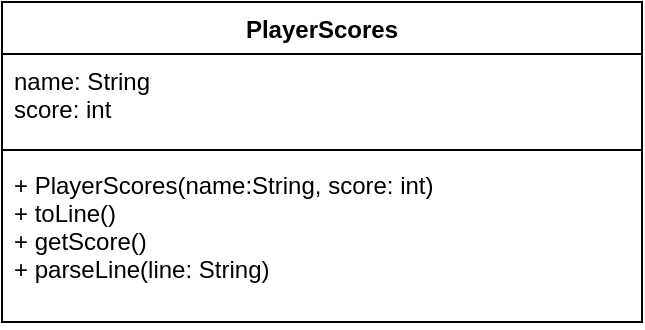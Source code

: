 <mxfile version="13.9.9" type="device"><diagram id="J3LXB4f_szLZC4yfeFQ9" name="Page-1"><mxGraphModel dx="1086" dy="806" grid="1" gridSize="10" guides="1" tooltips="1" connect="1" arrows="1" fold="1" page="1" pageScale="1" pageWidth="850" pageHeight="1100" math="0" shadow="0"><root><mxCell id="0"/><mxCell id="1" parent="0"/><mxCell id="Aeu-8ooi5xCheB0ixut1-1" value="PlayerScores" style="swimlane;fontStyle=1;align=center;verticalAlign=top;childLayout=stackLayout;horizontal=1;startSize=26;horizontalStack=0;resizeParent=1;resizeParentMax=0;resizeLast=0;collapsible=1;marginBottom=0;" parent="1" vertex="1"><mxGeometry x="280" y="200" width="320" height="160" as="geometry"/></mxCell><mxCell id="Aeu-8ooi5xCheB0ixut1-2" value="name: String&#10;score: int&#10;" style="text;strokeColor=none;fillColor=none;align=left;verticalAlign=top;spacingLeft=4;spacingRight=4;overflow=hidden;rotatable=0;points=[[0,0.5],[1,0.5]];portConstraint=eastwest;" parent="Aeu-8ooi5xCheB0ixut1-1" vertex="1"><mxGeometry y="26" width="320" height="44" as="geometry"/></mxCell><mxCell id="Aeu-8ooi5xCheB0ixut1-3" value="" style="line;strokeWidth=1;fillColor=none;align=left;verticalAlign=middle;spacingTop=-1;spacingLeft=3;spacingRight=3;rotatable=0;labelPosition=right;points=[];portConstraint=eastwest;" parent="Aeu-8ooi5xCheB0ixut1-1" vertex="1"><mxGeometry y="70" width="320" height="8" as="geometry"/></mxCell><mxCell id="Aeu-8ooi5xCheB0ixut1-4" value="+ PlayerScores(name:String, score: int)&#10;+ toLine()&#10;+ getScore()&#10;+ parseLine(line: String)" style="text;strokeColor=none;fillColor=none;align=left;verticalAlign=top;spacingLeft=4;spacingRight=4;overflow=hidden;rotatable=0;points=[[0,0.5],[1,0.5]];portConstraint=eastwest;" parent="Aeu-8ooi5xCheB0ixut1-1" vertex="1"><mxGeometry y="78" width="320" height="82" as="geometry"/></mxCell></root></mxGraphModel></diagram></mxfile>